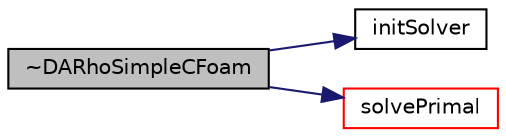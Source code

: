 digraph "~DARhoSimpleCFoam"
{
  bgcolor="transparent";
  edge [fontname="Helvetica",fontsize="10",labelfontname="Helvetica",labelfontsize="10"];
  node [fontname="Helvetica",fontsize="10",shape=record];
  rankdir="LR";
  Node2 [label="~DARhoSimpleCFoam",height=0.2,width=0.4,color="black", fillcolor="grey75", style="filled", fontcolor="black"];
  Node2 -> Node3 [color="midnightblue",fontsize="10",style="solid",fontname="Helvetica"];
  Node3 [label="initSolver",height=0.2,width=0.4,color="black",URL="$classFoam_1_1DARhoSimpleCFoam.html#a0f3f5aa1213e459f4cdfc998d91ef2a6",tooltip="initialize fields and variables "];
  Node2 -> Node4 [color="midnightblue",fontsize="10",style="solid",fontname="Helvetica"];
  Node4 [label="solvePrimal",height=0.2,width=0.4,color="red",URL="$classFoam_1_1DARhoSimpleCFoam.html#a5c0c6289530112c8badaa81d933bef5c",tooltip="solve the primal equations "];
}
